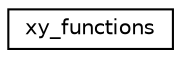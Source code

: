digraph "Graphical Class Hierarchy"
{
  edge [fontname="Helvetica",fontsize="10",labelfontname="Helvetica",labelfontsize="10"];
  node [fontname="Helvetica",fontsize="10",shape=record];
  rankdir="LR";
  Node0 [label="xy_functions",height=0.2,width=0.4,color="black", fillcolor="white", style="filled",URL="$structxy__functions.html"];
}
